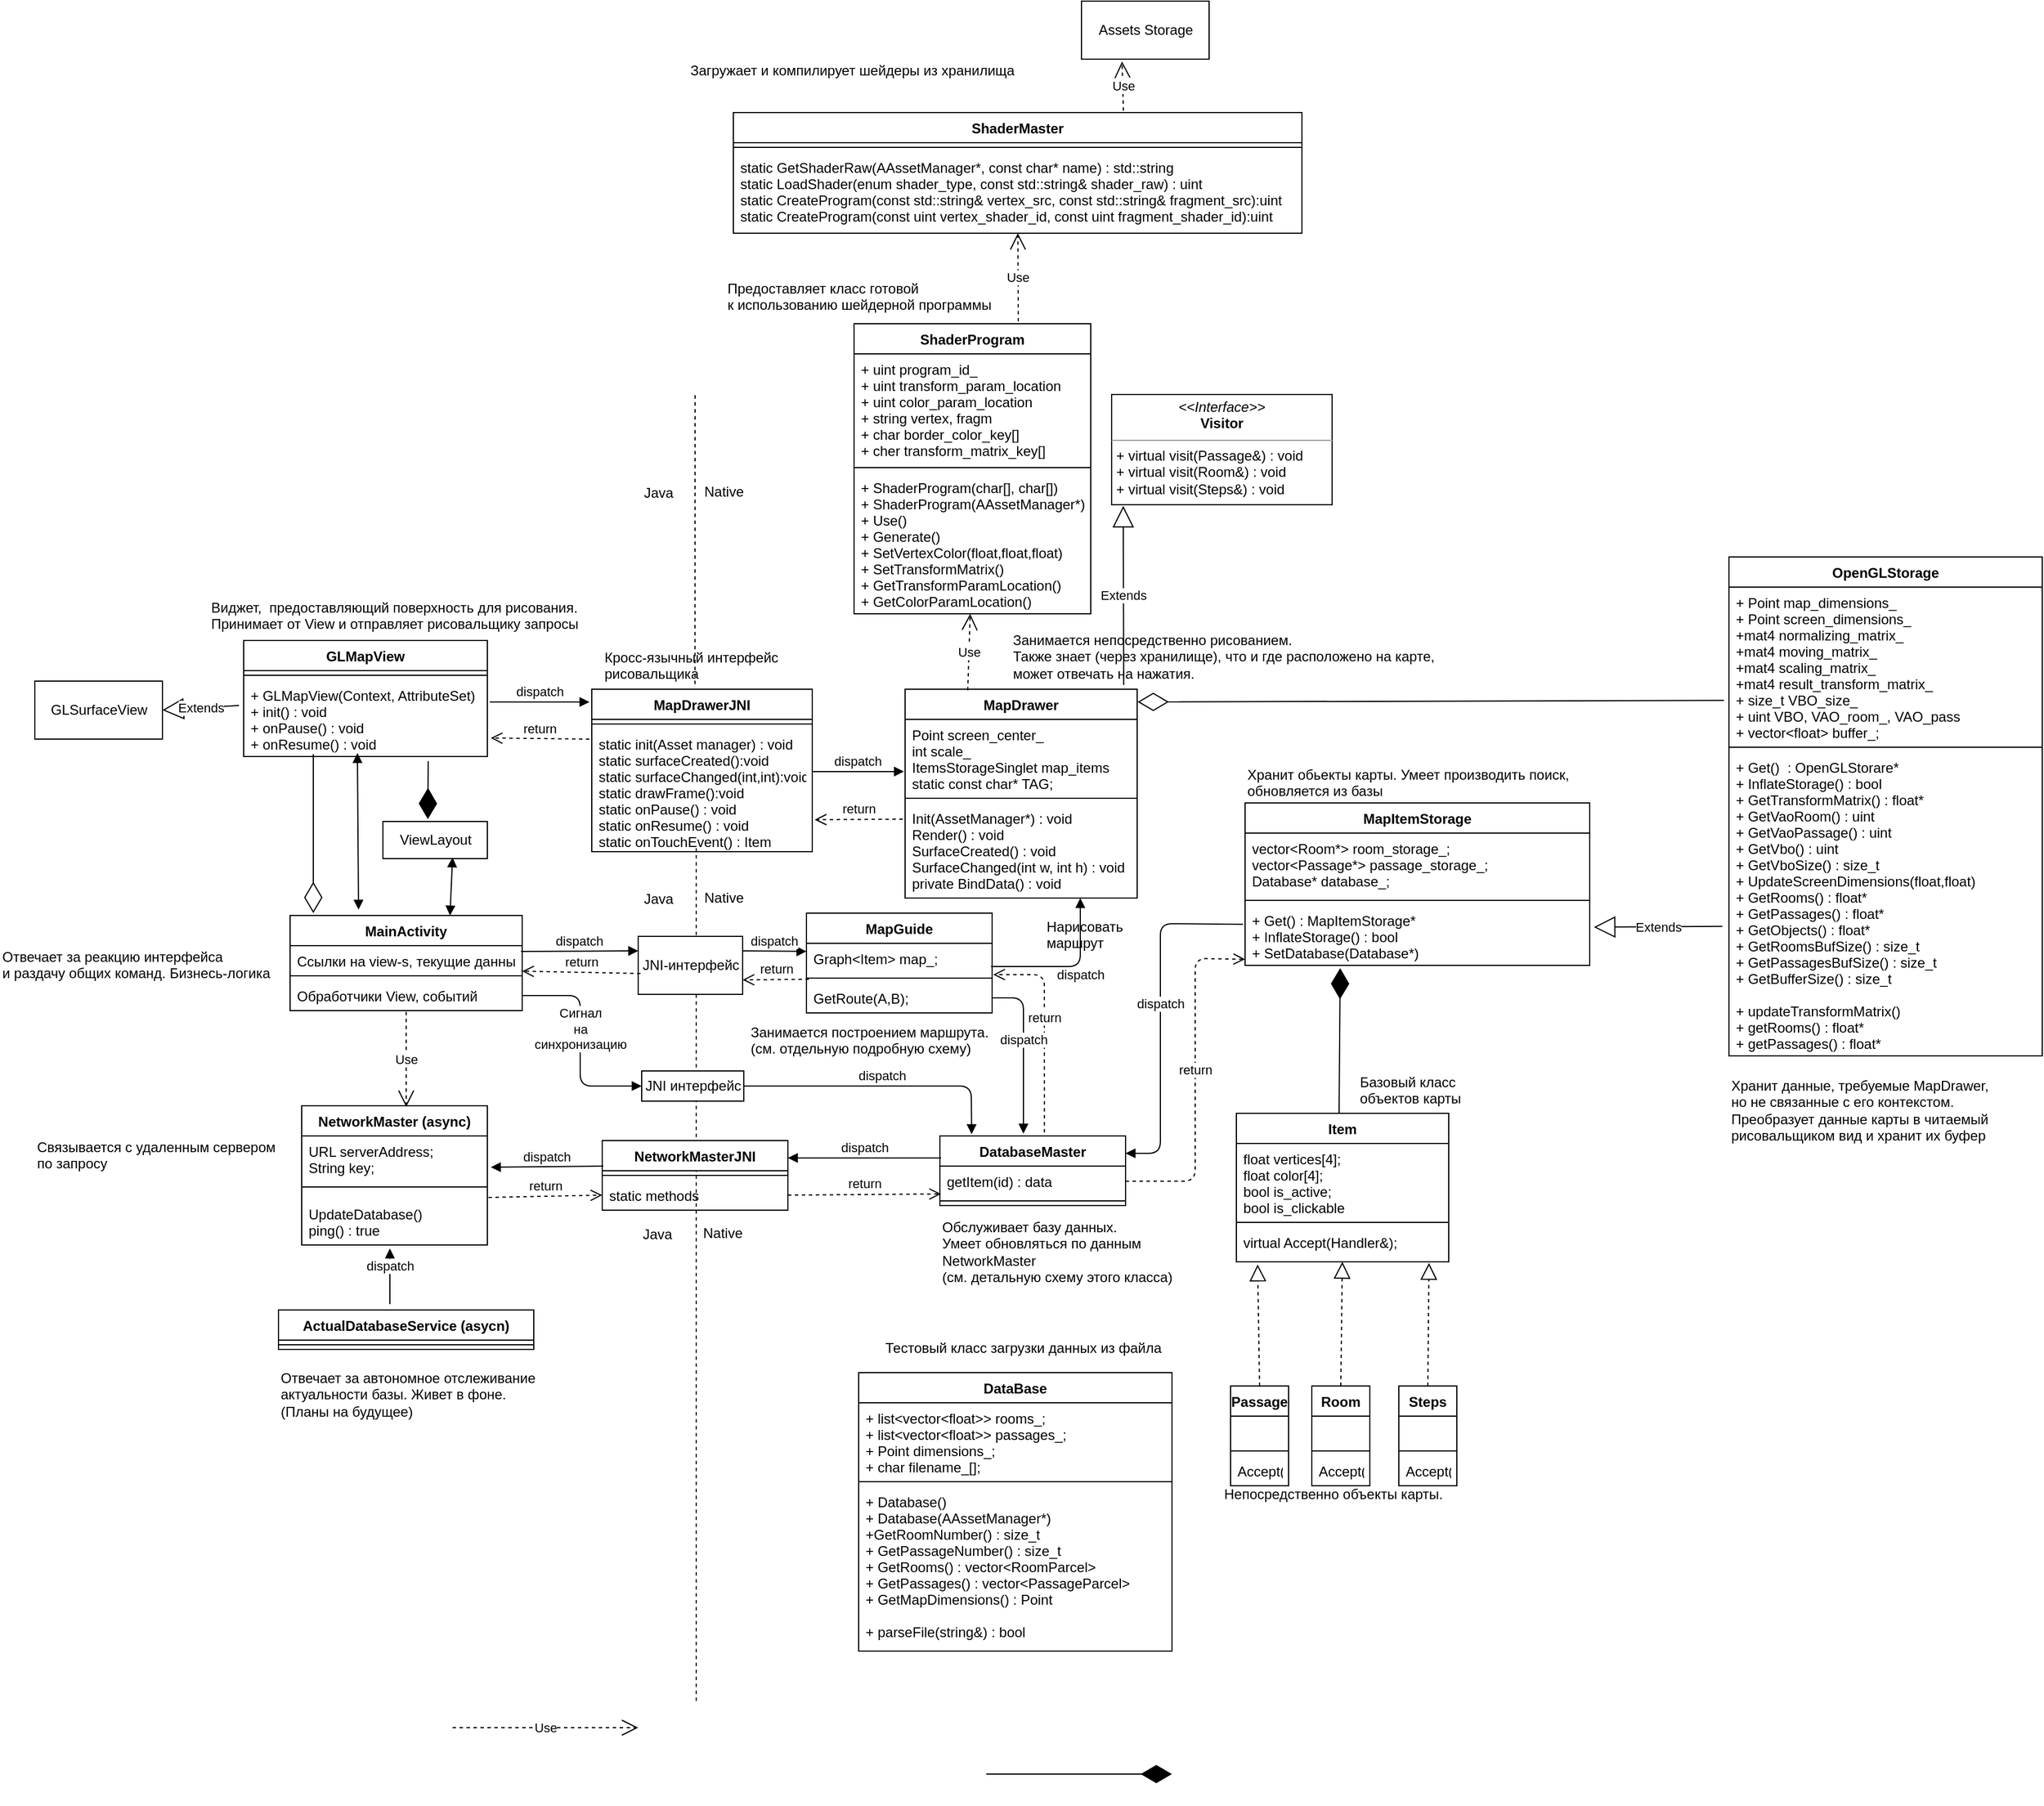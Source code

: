 <mxfile version="10.6.6" type="github"><diagram id="JObJFHsDsAyNmRAxUqJW" name="Page-1"><mxGraphModel dx="1737" dy="1693" grid="1" gridSize="10" guides="1" tooltips="1" connect="1" arrows="1" fold="1" page="1" pageScale="1" pageWidth="827" pageHeight="1169" math="0" shadow="0"><root><mxCell id="0"/><mxCell id="1" parent="0"/><mxCell id="-09ubPwVREnSHtqxiurW-2" value="MainActivity" style="swimlane;fontStyle=1;align=center;verticalAlign=top;childLayout=stackLayout;horizontal=1;startSize=26;horizontalStack=0;resizeParent=1;resizeParentMax=0;resizeLast=0;collapsible=1;marginBottom=0;" parent="1" vertex="1"><mxGeometry x="110" y="100" width="200" height="82" as="geometry"/></mxCell><mxCell id="-09ubPwVREnSHtqxiurW-3" value="Ссылки на view-s, текущие данные" style="text;strokeColor=none;fillColor=none;align=left;verticalAlign=top;spacingLeft=4;spacingRight=4;overflow=hidden;rotatable=0;points=[[0,0.5],[1,0.5]];portConstraint=eastwest;" parent="-09ubPwVREnSHtqxiurW-2" vertex="1"><mxGeometry y="26" width="200" height="22" as="geometry"/></mxCell><mxCell id="-09ubPwVREnSHtqxiurW-4" value="" style="line;strokeWidth=1;fillColor=none;align=left;verticalAlign=middle;spacingTop=-1;spacingLeft=3;spacingRight=3;rotatable=0;labelPosition=right;points=[];portConstraint=eastwest;" parent="-09ubPwVREnSHtqxiurW-2" vertex="1"><mxGeometry y="48" width="200" height="8" as="geometry"/></mxCell><mxCell id="-09ubPwVREnSHtqxiurW-5" value="Обработчики View, событий" style="text;strokeColor=none;fillColor=none;align=left;verticalAlign=top;spacingLeft=4;spacingRight=4;overflow=hidden;rotatable=0;points=[[0,0.5],[1,0.5]];portConstraint=eastwest;" parent="-09ubPwVREnSHtqxiurW-2" vertex="1"><mxGeometry y="56" width="200" height="26" as="geometry"/></mxCell><mxCell id="D-iuBu81aCTmKDNgx_cH-1" value="MapDrawer" style="swimlane;fontStyle=1;align=center;verticalAlign=top;childLayout=stackLayout;horizontal=1;startSize=26;horizontalStack=0;resizeParent=1;resizeParentMax=0;resizeLast=0;collapsible=1;marginBottom=0;" parent="1" vertex="1"><mxGeometry x="640" y="-95" width="200" height="180" as="geometry"/></mxCell><mxCell id="D-iuBu81aCTmKDNgx_cH-2" value="Point screen_center_&#10;int scale_&#10;ItemsStorageSinglet map_items&#10;static const char* TAG;" style="text;strokeColor=none;fillColor=none;align=left;verticalAlign=top;spacingLeft=4;spacingRight=4;overflow=hidden;rotatable=0;points=[[0,0.5],[1,0.5]];portConstraint=eastwest;" parent="D-iuBu81aCTmKDNgx_cH-1" vertex="1"><mxGeometry y="26" width="200" height="64" as="geometry"/></mxCell><mxCell id="D-iuBu81aCTmKDNgx_cH-3" value="" style="line;strokeWidth=1;fillColor=none;align=left;verticalAlign=middle;spacingTop=-1;spacingLeft=3;spacingRight=3;rotatable=0;labelPosition=right;points=[];portConstraint=eastwest;" parent="D-iuBu81aCTmKDNgx_cH-1" vertex="1"><mxGeometry y="90" width="200" height="8" as="geometry"/></mxCell><mxCell id="D-iuBu81aCTmKDNgx_cH-4" value="Init(AssetManager*) : void&#10;Render() : void&#10;SurfaceCreated() : void&#10;SurfaceChanged(int w, int h) : void&#10;private BindData() : void&#10;&#10;" style="text;strokeColor=none;fillColor=none;align=left;verticalAlign=top;spacingLeft=4;spacingRight=4;overflow=hidden;rotatable=0;points=[[0,0.5],[1,0.5]];portConstraint=eastwest;" parent="D-iuBu81aCTmKDNgx_cH-1" vertex="1"><mxGeometry y="98" width="200" height="82" as="geometry"/></mxCell><mxCell id="D-iuBu81aCTmKDNgx_cH-6" value="MapItemStorage&#10;&#10;" style="swimlane;fontStyle=1;align=center;verticalAlign=top;childLayout=stackLayout;horizontal=1;startSize=26;horizontalStack=0;resizeParent=1;resizeParentMax=0;resizeLast=0;collapsible=1;marginBottom=0;" parent="1" vertex="1"><mxGeometry x="933" y="3" width="297" height="140" as="geometry"/></mxCell><mxCell id="D-iuBu81aCTmKDNgx_cH-7" value="vector&lt;Room*&gt; room_storage_;&#10;vector&lt;Passage*&gt; passage_storage_; &#10;Database* database_;&#10;&#10;" style="text;strokeColor=none;fillColor=none;align=left;verticalAlign=top;spacingLeft=4;spacingRight=4;overflow=hidden;rotatable=0;points=[[0,0.5],[1,0.5]];portConstraint=eastwest;" parent="D-iuBu81aCTmKDNgx_cH-6" vertex="1"><mxGeometry y="26" width="297" height="54" as="geometry"/></mxCell><mxCell id="D-iuBu81aCTmKDNgx_cH-8" value="" style="line;strokeWidth=1;fillColor=none;align=left;verticalAlign=middle;spacingTop=-1;spacingLeft=3;spacingRight=3;rotatable=0;labelPosition=right;points=[];portConstraint=eastwest;" parent="D-iuBu81aCTmKDNgx_cH-6" vertex="1"><mxGeometry y="80" width="297" height="8" as="geometry"/></mxCell><mxCell id="D-iuBu81aCTmKDNgx_cH-9" value="+ Get() : MapItemStorage*&#10;+ InflateStorage() : bool&#10;+ SetDatabase(Database*)&#10;" style="text;strokeColor=none;fillColor=none;align=left;verticalAlign=top;spacingLeft=4;spacingRight=4;overflow=hidden;rotatable=0;points=[[0,0.5],[1,0.5]];portConstraint=eastwest;" parent="D-iuBu81aCTmKDNgx_cH-6" vertex="1"><mxGeometry y="88" width="297" height="52" as="geometry"/></mxCell><mxCell id="D-iuBu81aCTmKDNgx_cH-11" value="Item&#10;&#10;" style="swimlane;fontStyle=1;align=center;verticalAlign=top;childLayout=stackLayout;horizontal=1;startSize=26;horizontalStack=0;resizeParent=1;resizeParentMax=0;resizeLast=0;collapsible=1;marginBottom=0;" parent="1" vertex="1"><mxGeometry x="925.5" y="270.5" width="183" height="128" as="geometry"/></mxCell><mxCell id="D-iuBu81aCTmKDNgx_cH-12" value="float vertices[4];&#10;float color[4];&#10;bool is_active;&#10;bool is_clickable" style="text;strokeColor=none;fillColor=none;align=left;verticalAlign=top;spacingLeft=4;spacingRight=4;overflow=hidden;rotatable=0;points=[[0,0.5],[1,0.5]];portConstraint=eastwest;" parent="D-iuBu81aCTmKDNgx_cH-11" vertex="1"><mxGeometry y="26" width="183" height="64" as="geometry"/></mxCell><mxCell id="D-iuBu81aCTmKDNgx_cH-13" value="" style="line;strokeWidth=1;fillColor=none;align=left;verticalAlign=middle;spacingTop=-1;spacingLeft=3;spacingRight=3;rotatable=0;labelPosition=right;points=[];portConstraint=eastwest;" parent="D-iuBu81aCTmKDNgx_cH-11" vertex="1"><mxGeometry y="90" width="183" height="8" as="geometry"/></mxCell><mxCell id="D-iuBu81aCTmKDNgx_cH-14" value="virtual Accept(Handler&amp;);" style="text;strokeColor=none;fillColor=none;align=left;verticalAlign=top;spacingLeft=4;spacingRight=4;overflow=hidden;rotatable=0;points=[[0,0.5],[1,0.5]];portConstraint=eastwest;" parent="D-iuBu81aCTmKDNgx_cH-11" vertex="1"><mxGeometry y="98" width="183" height="30" as="geometry"/></mxCell><mxCell id="D-iuBu81aCTmKDNgx_cH-15" value="" style="endArrow=diamondThin;endFill=1;endSize=24;html=1;entryX=0.276;entryY=1.045;entryDx=0;entryDy=0;entryPerimeter=0;" parent="1" edge="1" target="D-iuBu81aCTmKDNgx_cH-9"><mxGeometry width="160" relative="1" as="geometry"><mxPoint x="1014" y="271" as="sourcePoint"/><mxPoint x="1010" y="216" as="targetPoint"/></mxGeometry></mxCell><mxCell id="D-iuBu81aCTmKDNgx_cH-16" value="Passage" style="swimlane;fontStyle=1;align=center;verticalAlign=top;childLayout=stackLayout;horizontal=1;startSize=26;horizontalStack=0;resizeParent=1;resizeParentMax=0;resizeLast=0;collapsible=1;marginBottom=0;" parent="1" vertex="1"><mxGeometry x="920.5" y="505.5" width="50" height="86" as="geometry"/></mxCell><mxCell id="D-iuBu81aCTmKDNgx_cH-17" value=" " style="text;strokeColor=none;fillColor=none;align=left;verticalAlign=top;spacingLeft=4;spacingRight=4;overflow=hidden;rotatable=0;points=[[0,0.5],[1,0.5]];portConstraint=eastwest;" parent="D-iuBu81aCTmKDNgx_cH-16" vertex="1"><mxGeometry y="26" width="50" height="26" as="geometry"/></mxCell><mxCell id="D-iuBu81aCTmKDNgx_cH-18" value="" style="line;strokeWidth=1;fillColor=none;align=left;verticalAlign=middle;spacingTop=-1;spacingLeft=3;spacingRight=3;rotatable=0;labelPosition=right;points=[];portConstraint=eastwest;" parent="D-iuBu81aCTmKDNgx_cH-16" vertex="1"><mxGeometry y="52" width="50" height="8" as="geometry"/></mxCell><mxCell id="D-iuBu81aCTmKDNgx_cH-19" value="Accept()" style="text;strokeColor=none;fillColor=none;align=left;verticalAlign=top;spacingLeft=4;spacingRight=4;overflow=hidden;rotatable=0;points=[[0,0.5],[1,0.5]];portConstraint=eastwest;" parent="D-iuBu81aCTmKDNgx_cH-16" vertex="1"><mxGeometry y="60" width="50" height="26" as="geometry"/></mxCell><mxCell id="D-iuBu81aCTmKDNgx_cH-20" value="Room" style="swimlane;fontStyle=1;align=center;verticalAlign=top;childLayout=stackLayout;horizontal=1;startSize=26;horizontalStack=0;resizeParent=1;resizeParentMax=0;resizeLast=0;collapsible=1;marginBottom=0;" parent="1" vertex="1"><mxGeometry x="990.5" y="505.5" width="50" height="86" as="geometry"/></mxCell><mxCell id="D-iuBu81aCTmKDNgx_cH-21" value=" " style="text;strokeColor=none;fillColor=none;align=left;verticalAlign=top;spacingLeft=4;spacingRight=4;overflow=hidden;rotatable=0;points=[[0,0.5],[1,0.5]];portConstraint=eastwest;" parent="D-iuBu81aCTmKDNgx_cH-20" vertex="1"><mxGeometry y="26" width="50" height="26" as="geometry"/></mxCell><mxCell id="D-iuBu81aCTmKDNgx_cH-22" value="" style="line;strokeWidth=1;fillColor=none;align=left;verticalAlign=middle;spacingTop=-1;spacingLeft=3;spacingRight=3;rotatable=0;labelPosition=right;points=[];portConstraint=eastwest;" parent="D-iuBu81aCTmKDNgx_cH-20" vertex="1"><mxGeometry y="52" width="50" height="8" as="geometry"/></mxCell><mxCell id="D-iuBu81aCTmKDNgx_cH-23" value="Accept()" style="text;strokeColor=none;fillColor=none;align=left;verticalAlign=top;spacingLeft=4;spacingRight=4;overflow=hidden;rotatable=0;points=[[0,0.5],[1,0.5]];portConstraint=eastwest;" parent="D-iuBu81aCTmKDNgx_cH-20" vertex="1"><mxGeometry y="60" width="50" height="26" as="geometry"/></mxCell><mxCell id="D-iuBu81aCTmKDNgx_cH-24" value="Steps&#10;&#10;" style="swimlane;fontStyle=1;align=center;verticalAlign=top;childLayout=stackLayout;horizontal=1;startSize=26;horizontalStack=0;resizeParent=1;resizeParentMax=0;resizeLast=0;collapsible=1;marginBottom=0;" parent="1" vertex="1"><mxGeometry x="1065.5" y="505.5" width="50" height="86" as="geometry"/></mxCell><mxCell id="D-iuBu81aCTmKDNgx_cH-25" value=" " style="text;strokeColor=none;fillColor=none;align=left;verticalAlign=top;spacingLeft=4;spacingRight=4;overflow=hidden;rotatable=0;points=[[0,0.5],[1,0.5]];portConstraint=eastwest;" parent="D-iuBu81aCTmKDNgx_cH-24" vertex="1"><mxGeometry y="26" width="50" height="26" as="geometry"/></mxCell><mxCell id="D-iuBu81aCTmKDNgx_cH-26" value="" style="line;strokeWidth=1;fillColor=none;align=left;verticalAlign=middle;spacingTop=-1;spacingLeft=3;spacingRight=3;rotatable=0;labelPosition=right;points=[];portConstraint=eastwest;" parent="D-iuBu81aCTmKDNgx_cH-24" vertex="1"><mxGeometry y="52" width="50" height="8" as="geometry"/></mxCell><mxCell id="D-iuBu81aCTmKDNgx_cH-27" value="Accept()" style="text;strokeColor=none;fillColor=none;align=left;verticalAlign=top;spacingLeft=4;spacingRight=4;overflow=hidden;rotatable=0;points=[[0,0.5],[1,0.5]];portConstraint=eastwest;" parent="D-iuBu81aCTmKDNgx_cH-24" vertex="1"><mxGeometry y="60" width="50" height="26" as="geometry"/></mxCell><mxCell id="D-iuBu81aCTmKDNgx_cH-30" value="" style="endArrow=block;dashed=1;endFill=0;endSize=12;html=1;exitX=0.5;exitY=0;exitDx=0;exitDy=0;entryX=0.907;entryY=1.033;entryDx=0;entryDy=0;entryPerimeter=0;" parent="1" source="D-iuBu81aCTmKDNgx_cH-24" target="D-iuBu81aCTmKDNgx_cH-14" edge="1"><mxGeometry width="160" relative="1" as="geometry"><mxPoint x="820" y="615" as="sourcePoint"/><mxPoint x="800" y="546" as="targetPoint"/><Array as="points"/></mxGeometry></mxCell><mxCell id="D-iuBu81aCTmKDNgx_cH-33" value="" style="endArrow=block;dashed=1;endFill=0;endSize=12;html=1;exitX=0.5;exitY=0;exitDx=0;exitDy=0;entryX=0.1;entryY=1.077;entryDx=0;entryDy=0;entryPerimeter=0;" parent="1" source="D-iuBu81aCTmKDNgx_cH-16" target="D-iuBu81aCTmKDNgx_cH-14" edge="1"><mxGeometry width="160" relative="1" as="geometry"><mxPoint x="470" y="595" as="sourcePoint"/><mxPoint x="659" y="614" as="targetPoint"/><Array as="points"/></mxGeometry></mxCell><mxCell id="D-iuBu81aCTmKDNgx_cH-34" value="" style="endArrow=block;dashed=1;endFill=0;endSize=12;html=1;exitX=0.5;exitY=0;exitDx=0;exitDy=0;" parent="1" source="D-iuBu81aCTmKDNgx_cH-20" target="D-iuBu81aCTmKDNgx_cH-14" edge="1"><mxGeometry width="160" relative="1" as="geometry"><mxPoint x="650" y="635" as="sourcePoint"/><mxPoint x="707" y="546" as="targetPoint"/></mxGeometry></mxCell><mxCell id="D-iuBu81aCTmKDNgx_cH-39" value="ActualDatabaseService (asycn)" style="swimlane;fontStyle=1;align=center;verticalAlign=top;childLayout=stackLayout;horizontal=1;startSize=26;horizontalStack=0;resizeParent=1;resizeParentMax=0;resizeLast=0;collapsible=1;marginBottom=0;" parent="1" vertex="1"><mxGeometry x="100" y="440" width="220" height="34" as="geometry"/></mxCell><mxCell id="D-iuBu81aCTmKDNgx_cH-41" value="" style="line;strokeWidth=1;fillColor=none;align=left;verticalAlign=middle;spacingTop=-1;spacingLeft=3;spacingRight=3;rotatable=0;labelPosition=right;points=[];portConstraint=eastwest;" parent="D-iuBu81aCTmKDNgx_cH-39" vertex="1"><mxGeometry y="26" width="220" height="8" as="geometry"/></mxCell><mxCell id="D-iuBu81aCTmKDNgx_cH-43" value="ViewLayout&lt;br&gt;" style="html=1;" parent="1" vertex="1"><mxGeometry x="190" y="19" width="90" height="32" as="geometry"/></mxCell><mxCell id="D-iuBu81aCTmKDNgx_cH-44" value="" style="endArrow=block;startArrow=block;endFill=1;startFill=1;html=1;entryX=0.689;entryY=0;entryDx=0;entryDy=0;entryPerimeter=0;" parent="1" target="-09ubPwVREnSHtqxiurW-2" edge="1"><mxGeometry width="160" relative="1" as="geometry"><mxPoint x="250" y="50" as="sourcePoint"/><mxPoint x="193" y="100" as="targetPoint"/></mxGeometry></mxCell><mxCell id="D-iuBu81aCTmKDNgx_cH-53" value="NetworkMaster (async)&#10;" style="swimlane;fontStyle=1;align=center;verticalAlign=top;childLayout=stackLayout;horizontal=1;startSize=26;horizontalStack=0;resizeParent=1;resizeParentMax=0;resizeLast=0;collapsible=1;marginBottom=0;" parent="1" vertex="1"><mxGeometry x="120" y="264" width="160" height="120" as="geometry"/></mxCell><mxCell id="D-iuBu81aCTmKDNgx_cH-54" value="URL serverAddress;&#10;String key;&#10;" style="text;strokeColor=none;fillColor=none;align=left;verticalAlign=top;spacingLeft=4;spacingRight=4;overflow=hidden;rotatable=0;points=[[0,0.5],[1,0.5]];portConstraint=eastwest;" parent="D-iuBu81aCTmKDNgx_cH-53" vertex="1"><mxGeometry y="26" width="160" height="34" as="geometry"/></mxCell><mxCell id="D-iuBu81aCTmKDNgx_cH-55" value="" style="line;strokeWidth=1;fillColor=none;align=left;verticalAlign=middle;spacingTop=-1;spacingLeft=3;spacingRight=3;rotatable=0;labelPosition=right;points=[];portConstraint=eastwest;" parent="D-iuBu81aCTmKDNgx_cH-53" vertex="1"><mxGeometry y="60" width="160" height="20" as="geometry"/></mxCell><mxCell id="D-iuBu81aCTmKDNgx_cH-56" value="UpdateDatabase()&#10;ping() : true&#10;" style="text;strokeColor=none;fillColor=none;align=left;verticalAlign=top;spacingLeft=4;spacingRight=4;overflow=hidden;rotatable=0;points=[[0,0.5],[1,0.5]];portConstraint=eastwest;" parent="D-iuBu81aCTmKDNgx_cH-53" vertex="1"><mxGeometry y="80" width="160" height="40" as="geometry"/></mxCell><mxCell id="D-iuBu81aCTmKDNgx_cH-45" value="DatabaseMaster" style="swimlane;fontStyle=1;align=center;verticalAlign=top;childLayout=stackLayout;horizontal=1;startSize=26;horizontalStack=0;resizeParent=1;resizeParentMax=0;resizeLast=0;collapsible=1;marginBottom=0;" parent="1" vertex="1"><mxGeometry x="670" y="290" width="160" height="60" as="geometry"/></mxCell><mxCell id="D-iuBu81aCTmKDNgx_cH-46" value="getItem(id) : data" style="text;strokeColor=none;fillColor=none;align=left;verticalAlign=top;spacingLeft=4;spacingRight=4;overflow=hidden;rotatable=0;points=[[0,0.5],[1,0.5]];portConstraint=eastwest;" parent="D-iuBu81aCTmKDNgx_cH-45" vertex="1"><mxGeometry y="26" width="160" height="26" as="geometry"/></mxCell><mxCell id="D-iuBu81aCTmKDNgx_cH-47" value="" style="line;strokeWidth=1;fillColor=none;align=left;verticalAlign=middle;spacingTop=-1;spacingLeft=3;spacingRight=3;rotatable=0;labelPosition=right;points=[];portConstraint=eastwest;" parent="D-iuBu81aCTmKDNgx_cH-45" vertex="1"><mxGeometry y="52" width="160" height="8" as="geometry"/></mxCell><mxCell id="D-iuBu81aCTmKDNgx_cH-66" value="" style="endArrow=diamondThin;endFill=1;endSize=24;html=1;entryX=0.43;entryY=-0.062;entryDx=0;entryDy=0;entryPerimeter=0;" parent="1" target="D-iuBu81aCTmKDNgx_cH-43" edge="1"><mxGeometry width="160" relative="1" as="geometry"><mxPoint x="229" y="-33" as="sourcePoint"/><mxPoint x="120" as="targetPoint"/></mxGeometry></mxCell><mxCell id="D-iuBu81aCTmKDNgx_cH-74" value="MapGuide" style="swimlane;fontStyle=1;align=center;verticalAlign=top;childLayout=stackLayout;horizontal=1;startSize=26;horizontalStack=0;resizeParent=1;resizeParentMax=0;resizeLast=0;collapsible=1;marginBottom=0;" parent="1" vertex="1"><mxGeometry x="555" y="98" width="160" height="86" as="geometry"/></mxCell><mxCell id="D-iuBu81aCTmKDNgx_cH-75" value="Graph&lt;Item&gt; map_;" style="text;strokeColor=none;fillColor=none;align=left;verticalAlign=top;spacingLeft=4;spacingRight=4;overflow=hidden;rotatable=0;points=[[0,0.5],[1,0.5]];portConstraint=eastwest;" parent="D-iuBu81aCTmKDNgx_cH-74" vertex="1"><mxGeometry y="26" width="160" height="26" as="geometry"/></mxCell><mxCell id="D-iuBu81aCTmKDNgx_cH-76" value="" style="line;strokeWidth=1;fillColor=none;align=left;verticalAlign=middle;spacingTop=-1;spacingLeft=3;spacingRight=3;rotatable=0;labelPosition=right;points=[];portConstraint=eastwest;" parent="D-iuBu81aCTmKDNgx_cH-74" vertex="1"><mxGeometry y="52" width="160" height="8" as="geometry"/></mxCell><mxCell id="D-iuBu81aCTmKDNgx_cH-77" value="GetRoute(A,B);" style="text;strokeColor=none;fillColor=none;align=left;verticalAlign=top;spacingLeft=4;spacingRight=4;overflow=hidden;rotatable=0;points=[[0,0.5],[1,0.5]];portConstraint=eastwest;" parent="D-iuBu81aCTmKDNgx_cH-74" vertex="1"><mxGeometry y="60" width="160" height="26" as="geometry"/></mxCell><mxCell id="Pc6tidjPxC1GmrW9i4BO-1" value="GLSurfaceView&lt;br&gt;" style="html=1;" parent="1" vertex="1"><mxGeometry x="-110" y="-102" width="110" height="50" as="geometry"/></mxCell><mxCell id="Pc6tidjPxC1GmrW9i4BO-2" value="Extends" style="endArrow=block;endSize=16;endFill=0;html=1;exitX=-0.019;exitY=0.333;exitDx=0;exitDy=0;entryX=1;entryY=0.5;entryDx=0;entryDy=0;exitPerimeter=0;" parent="1" source="Pc6tidjPxC1GmrW9i4BO-46" target="Pc6tidjPxC1GmrW9i4BO-1" edge="1"><mxGeometry width="160" relative="1" as="geometry"><mxPoint x="190" y="-80" as="sourcePoint"/><mxPoint x="400" y="-120" as="targetPoint"/></mxGeometry></mxCell><mxCell id="Pc6tidjPxC1GmrW9i4BO-4" value="MapDrawerJNI" style="swimlane;fontStyle=1;align=center;verticalAlign=top;childLayout=stackLayout;horizontal=1;startSize=26;horizontalStack=0;resizeParent=1;resizeParentMax=0;resizeLast=0;collapsible=1;marginBottom=0;" parent="1" vertex="1"><mxGeometry x="370" y="-95" width="190" height="140" as="geometry"/></mxCell><mxCell id="Pc6tidjPxC1GmrW9i4BO-6" value="" style="line;strokeWidth=1;fillColor=none;align=left;verticalAlign=middle;spacingTop=-1;spacingLeft=3;spacingRight=3;rotatable=0;labelPosition=right;points=[];portConstraint=eastwest;" parent="Pc6tidjPxC1GmrW9i4BO-4" vertex="1"><mxGeometry y="26" width="190" height="8" as="geometry"/></mxCell><mxCell id="Pc6tidjPxC1GmrW9i4BO-7" value="static init(Asset manager) : void&#10;static surfaceCreated():void&#10;static surfaceChanged(int,int):void&#10;static drawFrame():void&#10;static onPause() : void&#10;static onResume() : void&#10;static onTouchEvent() : Item&#10;" style="text;strokeColor=none;fillColor=none;align=left;verticalAlign=top;spacingLeft=4;spacingRight=4;overflow=hidden;rotatable=0;points=[[0,0.5],[1,0.5]];portConstraint=eastwest;" parent="Pc6tidjPxC1GmrW9i4BO-4" vertex="1"><mxGeometry y="34" width="190" height="106" as="geometry"/></mxCell><mxCell id="Pc6tidjPxC1GmrW9i4BO-12" value="ShaderMaster" style="swimlane;fontStyle=1;align=center;verticalAlign=top;childLayout=stackLayout;horizontal=1;startSize=26;horizontalStack=0;resizeParent=1;resizeParentMax=0;resizeLast=0;collapsible=1;marginBottom=0;" parent="1" vertex="1"><mxGeometry x="492" y="-592" width="490" height="104" as="geometry"/></mxCell><mxCell id="Pc6tidjPxC1GmrW9i4BO-14" value="" style="line;strokeWidth=1;fillColor=none;align=left;verticalAlign=middle;spacingTop=-1;spacingLeft=3;spacingRight=3;rotatable=0;labelPosition=right;points=[];portConstraint=eastwest;" parent="Pc6tidjPxC1GmrW9i4BO-12" vertex="1"><mxGeometry y="26" width="490" height="8" as="geometry"/></mxCell><mxCell id="Pc6tidjPxC1GmrW9i4BO-15" value="static GetShaderRaw(AAssetManager*, const char* name) : std::string&#10;static LoadShader(enum shader_type, const std::string&amp; shader_raw) : uint&#10;static CreateProgram(const std::string&amp; vertex_src, const std::string&amp; fragment_src):uint&#10;static CreateProgram(const uint vertex_shader_id, const uint fragment_shader_id):uint&#10;" style="text;strokeColor=none;fillColor=none;align=left;verticalAlign=top;spacingLeft=4;spacingRight=4;overflow=hidden;rotatable=0;points=[[0,0.5],[1,0.5]];portConstraint=eastwest;" parent="Pc6tidjPxC1GmrW9i4BO-12" vertex="1"><mxGeometry y="34" width="490" height="70" as="geometry"/></mxCell><mxCell id="Pc6tidjPxC1GmrW9i4BO-18" value="dispatch" style="html=1;verticalAlign=bottom;endArrow=block;exitX=1.01;exitY=0.288;exitDx=0;exitDy=0;exitPerimeter=0;" parent="1" source="Pc6tidjPxC1GmrW9i4BO-46" edge="1"><mxGeometry width="80" relative="1" as="geometry"><mxPoint x="245" y="-55" as="sourcePoint"/><mxPoint x="368" y="-84" as="targetPoint"/></mxGeometry></mxCell><mxCell id="Pc6tidjPxC1GmrW9i4BO-19" value="dispatch" style="html=1;verticalAlign=bottom;endArrow=block;entryX=-0.005;entryY=0.703;entryDx=0;entryDy=0;entryPerimeter=0;" parent="1" target="D-iuBu81aCTmKDNgx_cH-2" edge="1"><mxGeometry width="80" relative="1" as="geometry"><mxPoint x="560" y="-24" as="sourcePoint"/><mxPoint x="640" y="-30" as="targetPoint"/></mxGeometry></mxCell><mxCell id="Pc6tidjPxC1GmrW9i4BO-22" value="" style="endArrow=none;dashed=1;html=1;" parent="1" edge="1"><mxGeometry width="50" height="50" relative="1" as="geometry"><mxPoint x="460" y="777" as="sourcePoint"/><mxPoint x="460" y="40" as="targetPoint"/></mxGeometry></mxCell><mxCell id="Pc6tidjPxC1GmrW9i4BO-25" value="Java" style="text;html=1;resizable=0;points=[];autosize=1;align=left;verticalAlign=top;spacingTop=-4;" parent="1" vertex="1"><mxGeometry x="413" y="-274" width="40" height="20" as="geometry"/></mxCell><mxCell id="Pc6tidjPxC1GmrW9i4BO-26" value="Native&lt;br&gt;" style="text;html=1;resizable=0;points=[];autosize=1;align=left;verticalAlign=top;spacingTop=-4;" parent="1" vertex="1"><mxGeometry x="465" y="-275" width="50" height="20" as="geometry"/></mxCell><mxCell id="Pc6tidjPxC1GmrW9i4BO-28" value="Java" style="text;html=1;resizable=0;points=[];autosize=1;align=left;verticalAlign=top;spacingTop=-4;" parent="1" vertex="1"><mxGeometry x="413" y="75.5" width="40" height="20" as="geometry"/></mxCell><mxCell id="Pc6tidjPxC1GmrW9i4BO-29" value="Native&lt;br&gt;" style="text;html=1;resizable=0;points=[];autosize=1;align=left;verticalAlign=top;spacingTop=-4;" parent="1" vertex="1"><mxGeometry x="465" y="74.5" width="50" height="20" as="geometry"/></mxCell><mxCell id="Pc6tidjPxC1GmrW9i4BO-31" value="Java" style="text;html=1;resizable=0;points=[];autosize=1;align=left;verticalAlign=top;spacingTop=-4;" parent="1" vertex="1"><mxGeometry x="412" y="365" width="40" height="20" as="geometry"/></mxCell><mxCell id="Pc6tidjPxC1GmrW9i4BO-32" value="Native&lt;br&gt;" style="text;html=1;resizable=0;points=[];autosize=1;align=left;verticalAlign=top;spacingTop=-4;" parent="1" vertex="1"><mxGeometry x="464" y="364" width="50" height="20" as="geometry"/></mxCell><mxCell id="Pc6tidjPxC1GmrW9i4BO-33" value="" style="endArrow=none;dashed=1;html=1;exitX=0.468;exitY=-0.031;exitDx=0;exitDy=0;exitPerimeter=0;" parent="1" source="Pc6tidjPxC1GmrW9i4BO-4" edge="1"><mxGeometry width="50" height="50" relative="1" as="geometry"><mxPoint x="440" y="-300" as="sourcePoint"/><mxPoint x="459" y="-350" as="targetPoint"/></mxGeometry></mxCell><mxCell id="Pc6tidjPxC1GmrW9i4BO-35" value="Assets Storage" style="html=1;" parent="1" vertex="1"><mxGeometry x="792" y="-688" width="110" height="50" as="geometry"/></mxCell><mxCell id="Pc6tidjPxC1GmrW9i4BO-36" value="Use" style="endArrow=open;endSize=12;dashed=1;html=1;exitX=0.686;exitY=-0.015;exitDx=0;exitDy=0;exitPerimeter=0;entryX=0.318;entryY=1.04;entryDx=0;entryDy=0;entryPerimeter=0;" parent="1" source="Pc6tidjPxC1GmrW9i4BO-12" target="Pc6tidjPxC1GmrW9i4BO-35" edge="1"><mxGeometry width="160" relative="1" as="geometry"><mxPoint x="772" y="-428" as="sourcePoint"/><mxPoint x="932" y="-428" as="targetPoint"/></mxGeometry></mxCell><mxCell id="Pc6tidjPxC1GmrW9i4BO-43" value="GLMapView" style="swimlane;fontStyle=1;align=center;verticalAlign=top;childLayout=stackLayout;horizontal=1;startSize=26;horizontalStack=0;resizeParent=1;resizeParentMax=0;resizeLast=0;collapsible=1;marginBottom=0;" parent="1" vertex="1"><mxGeometry x="70" y="-137" width="210" height="100" as="geometry"/></mxCell><mxCell id="Pc6tidjPxC1GmrW9i4BO-45" value="" style="line;strokeWidth=1;fillColor=none;align=left;verticalAlign=middle;spacingTop=-1;spacingLeft=3;spacingRight=3;rotatable=0;labelPosition=right;points=[];portConstraint=eastwest;" parent="Pc6tidjPxC1GmrW9i4BO-43" vertex="1"><mxGeometry y="26" width="210" height="8" as="geometry"/></mxCell><mxCell id="Pc6tidjPxC1GmrW9i4BO-46" value="+ GLMapView(Context, AttributeSet)&#10;+ init() : void&#10;+ onPause() : void&#10;+ onResume() : void&#10;" style="text;strokeColor=none;fillColor=none;align=left;verticalAlign=top;spacingLeft=4;spacingRight=4;overflow=hidden;rotatable=0;points=[[0,0.5],[1,0.5]];portConstraint=eastwest;" parent="Pc6tidjPxC1GmrW9i4BO-43" vertex="1"><mxGeometry y="34" width="210" height="66" as="geometry"/></mxCell><mxCell id="JPQQ3kPfXirKGYswanKx-2" value="Виджет,&amp;nbsp; предоставляющий поверхность для рисования.&lt;br&gt;Принимает от View и отправляет рисовальщику запросы&lt;br&gt;" style="text;html=1;resizable=0;points=[];autosize=1;align=left;verticalAlign=top;spacingTop=-4;" parent="1" vertex="1"><mxGeometry x="40" y="-175" width="330" height="30" as="geometry"/></mxCell><mxCell id="JPQQ3kPfXirKGYswanKx-5" value="Отвечает за реакцию интерфейса&lt;br&gt;и раздачу общих команд. Бизнесь-логика&lt;br&gt;" style="text;html=1;resizable=0;points=[];autosize=1;align=left;verticalAlign=top;spacingTop=-4;" parent="1" vertex="1"><mxGeometry x="-140" y="126" width="250" height="30" as="geometry"/></mxCell><mxCell id="JPQQ3kPfXirKGYswanKx-7" value="Кросс-язычный интерфейс&lt;br&gt;рисовальщика&lt;br&gt;" style="text;html=1;resizable=0;points=[];autosize=1;align=left;verticalAlign=top;spacingTop=-4;" parent="1" vertex="1"><mxGeometry x="379" y="-132" width="170" height="30" as="geometry"/></mxCell><mxCell id="JPQQ3kPfXirKGYswanKx-8" value="Занимается непосредственно рисованием.&lt;br&gt;Также знает (через хранилище), что и где расположено на карте,&lt;br&gt;может отвечать на нажатия.&lt;br&gt;" style="text;html=1;resizable=0;points=[];autosize=1;align=left;verticalAlign=top;spacingTop=-4;" parent="1" vertex="1"><mxGeometry x="730.5" y="-147.5" width="380" height="40" as="geometry"/></mxCell><mxCell id="JPQQ3kPfXirKGYswanKx-9" value="Загружает и компилирует шейдеры из хранилища" style="text;html=1;resizable=0;points=[];autosize=1;align=left;verticalAlign=top;spacingTop=-4;" parent="1" vertex="1"><mxGeometry x="453" y="-638" width="290" height="20" as="geometry"/></mxCell><mxCell id="JPQQ3kPfXirKGYswanKx-12" value="Хранит обьекты карты. Умеет производить поиск,&lt;br&gt;обновляется из базы&lt;br&gt;" style="text;html=1;resizable=0;points=[];autosize=1;align=left;verticalAlign=top;spacingTop=-4;" parent="1" vertex="1"><mxGeometry x="933" y="-31" width="290" height="30" as="geometry"/></mxCell><mxCell id="JPQQ3kPfXirKGYswanKx-14" value="Связывается с удаленным сервером&lt;br&gt;по запросу&lt;br&gt;" style="text;html=1;resizable=0;points=[];autosize=1;align=left;verticalAlign=top;spacingTop=-4;" parent="1" vertex="1"><mxGeometry x="-110" y="290" width="220" height="30" as="geometry"/></mxCell><mxCell id="JPQQ3kPfXirKGYswanKx-15" value="Отвечает за автономное отслеживание&lt;br&gt;актуальности базы. Живет в фоне.&lt;br&gt;(Планы на будущее)&lt;br&gt;" style="text;html=1;resizable=0;points=[];autosize=1;align=left;verticalAlign=top;spacingTop=-4;" parent="1" vertex="1"><mxGeometry x="100" y="489" width="240" height="40" as="geometry"/></mxCell><mxCell id="JPQQ3kPfXirKGYswanKx-16" value="Обслуживает базу данных.&amp;nbsp;&lt;br&gt;Умеет обновляться по данным&lt;br&gt;NetworkMaster&lt;br&gt;(см. детальную схему этого класса)&lt;br&gt;" style="text;html=1;resizable=0;points=[];autosize=1;align=left;verticalAlign=top;spacingTop=-4;" parent="1" vertex="1"><mxGeometry x="670" y="358.5" width="210" height="60" as="geometry"/></mxCell><mxCell id="JPQQ3kPfXirKGYswanKx-17" value="Базовый класс&lt;br&gt;объектов карты&lt;br&gt;" style="text;html=1;resizable=0;points=[];autosize=1;align=left;verticalAlign=top;spacingTop=-4;" parent="1" vertex="1"><mxGeometry x="1030" y="234" width="100" height="30" as="geometry"/></mxCell><mxCell id="JPQQ3kPfXirKGYswanKx-18" value="Непосредственно объекты карты." style="text;html=1;resizable=0;points=[];autosize=1;align=left;verticalAlign=top;spacingTop=-4;" parent="1" vertex="1"><mxGeometry x="913" y="588.5" width="200" height="20" as="geometry"/></mxCell><mxCell id="JPQQ3kPfXirKGYswanKx-23" value="Занимается построением маршрута.&lt;br&gt;(см. отдельную подробную схему)&lt;br&gt;" style="text;html=1;resizable=0;points=[];autosize=1;align=left;verticalAlign=top;spacingTop=-4;" parent="1" vertex="1"><mxGeometry x="505" y="191" width="220" height="30" as="geometry"/></mxCell><mxCell id="JPQQ3kPfXirKGYswanKx-28" value="" style="endArrow=diamondThin;endFill=0;endSize=24;html=1;" parent="1" edge="1"><mxGeometry width="160" relative="1" as="geometry"><mxPoint x="130" y="-39" as="sourcePoint"/><mxPoint x="130" y="98" as="targetPoint"/></mxGeometry></mxCell><mxCell id="JPQQ3kPfXirKGYswanKx-30" value="return" style="html=1;verticalAlign=bottom;endArrow=open;dashed=1;endSize=8;entryX=1.011;entryY=0.74;entryDx=0;entryDy=0;entryPerimeter=0;" parent="1" target="Pc6tidjPxC1GmrW9i4BO-7" edge="1"><mxGeometry relative="1" as="geometry"><mxPoint x="638" y="17" as="sourcePoint"/><mxPoint x="580" y="10" as="targetPoint"/></mxGeometry></mxCell><mxCell id="JPQQ3kPfXirKGYswanKx-31" value="return" style="html=1;verticalAlign=bottom;endArrow=open;dashed=1;endSize=8;exitX=-0.011;exitY=0.085;exitDx=0;exitDy=0;exitPerimeter=0;entryX=1.014;entryY=0.758;entryDx=0;entryDy=0;entryPerimeter=0;" parent="1" source="Pc6tidjPxC1GmrW9i4BO-7" target="Pc6tidjPxC1GmrW9i4BO-46" edge="1"><mxGeometry relative="1" as="geometry"><mxPoint x="380" y="-10" as="sourcePoint"/><mxPoint x="300" y="-10" as="targetPoint"/></mxGeometry></mxCell><mxCell id="JPQQ3kPfXirKGYswanKx-32" value="" style="endArrow=block;startArrow=block;endFill=1;startFill=1;html=1;" parent="1" edge="1"><mxGeometry width="160" relative="1" as="geometry"><mxPoint x="168" y="-40" as="sourcePoint"/><mxPoint x="169" y="95" as="targetPoint"/></mxGeometry></mxCell><mxCell id="JPQQ3kPfXirKGYswanKx-36" value="JNI-интерфейс" style="html=1;" parent="1" vertex="1"><mxGeometry x="410" y="118" width="90" height="50" as="geometry"/></mxCell><mxCell id="JPQQ3kPfXirKGYswanKx-37" value="return" style="html=1;verticalAlign=bottom;endArrow=open;dashed=1;endSize=8;exitX=0.022;exitY=0.64;exitDx=0;exitDy=0;exitPerimeter=0;" parent="1" source="JPQQ3kPfXirKGYswanKx-36" edge="1"><mxGeometry relative="1" as="geometry"><mxPoint x="380" y="150" as="sourcePoint"/><mxPoint x="310" y="148" as="targetPoint"/></mxGeometry></mxCell><mxCell id="JPQQ3kPfXirKGYswanKx-38" value="return" style="html=1;verticalAlign=bottom;endArrow=open;dashed=1;endSize=8;entryX=1;entryY=0.75;entryDx=0;entryDy=0;exitX=0.013;exitY=0.625;exitDx=0;exitDy=0;exitPerimeter=0;" parent="1" source="D-iuBu81aCTmKDNgx_cH-76" target="JPQQ3kPfXirKGYswanKx-36" edge="1"><mxGeometry relative="1" as="geometry"><mxPoint x="590" y="150" as="sourcePoint"/><mxPoint x="510" y="150" as="targetPoint"/></mxGeometry></mxCell><mxCell id="JPQQ3kPfXirKGYswanKx-41" value="dispatch" style="html=1;verticalAlign=bottom;endArrow=block;entryX=0;entryY=0.25;entryDx=0;entryDy=0;" parent="1" target="JPQQ3kPfXirKGYswanKx-36" edge="1"><mxGeometry width="80" relative="1" as="geometry"><mxPoint x="309" y="131" as="sourcePoint"/><mxPoint x="390" y="90" as="targetPoint"/></mxGeometry></mxCell><mxCell id="JPQQ3kPfXirKGYswanKx-42" value="dispatch" style="html=1;verticalAlign=bottom;endArrow=block;exitX=1;exitY=0.25;exitDx=0;exitDy=0;entryX=0;entryY=0.269;entryDx=0;entryDy=0;entryPerimeter=0;" parent="1" source="JPQQ3kPfXirKGYswanKx-36" target="D-iuBu81aCTmKDNgx_cH-75" edge="1"><mxGeometry width="80" relative="1" as="geometry"><mxPoint x="510" y="130" as="sourcePoint"/><mxPoint x="555" y="129" as="targetPoint"/></mxGeometry></mxCell><mxCell id="qHB8C9PgJTkX2A1gQH0t-1" value="dispatch" style="html=1;verticalAlign=bottom;endArrow=block;exitX=0.994;exitY=0.769;exitDx=0;exitDy=0;exitPerimeter=0;entryX=0.755;entryY=1;entryDx=0;entryDy=0;entryPerimeter=0;" parent="1" source="D-iuBu81aCTmKDNgx_cH-75" target="D-iuBu81aCTmKDNgx_cH-4" edge="1"><mxGeometry x="0.132" y="-16" width="80" relative="1" as="geometry"><mxPoint x="750" y="140" as="sourcePoint"/><mxPoint x="830" y="140" as="targetPoint"/><Array as="points"><mxPoint x="791" y="144"/></Array><mxPoint x="-16" y="16" as="offset"/></mxGeometry></mxCell><mxCell id="qHB8C9PgJTkX2A1gQH0t-2" value="return" style="html=1;verticalAlign=bottom;endArrow=open;dashed=1;endSize=8;exitX=1;exitY=0.5;exitDx=0;exitDy=0;entryX=0;entryY=0.9;entryDx=0;entryDy=0;entryPerimeter=0;" parent="1" source="D-iuBu81aCTmKDNgx_cH-46" target="D-iuBu81aCTmKDNgx_cH-9" edge="1"><mxGeometry relative="1" as="geometry"><mxPoint x="950" y="220" as="sourcePoint"/><mxPoint x="931" y="107" as="targetPoint"/><Array as="points"><mxPoint x="890" y="329"/><mxPoint x="890" y="137"/></Array></mxGeometry></mxCell><mxCell id="qHB8C9PgJTkX2A1gQH0t-3" value="return" style="html=1;verticalAlign=bottom;endArrow=open;dashed=1;endSize=8;exitX=0.563;exitY=-0.05;exitDx=0;exitDy=0;exitPerimeter=0;entryX=1.006;entryY=1.038;entryDx=0;entryDy=0;entryPerimeter=0;" parent="1" source="D-iuBu81aCTmKDNgx_cH-45" target="D-iuBu81aCTmKDNgx_cH-75" edge="1"><mxGeometry relative="1" as="geometry"><mxPoint x="840" y="200" as="sourcePoint"/><mxPoint x="760" y="200" as="targetPoint"/><Array as="points"><mxPoint x="760" y="151"/></Array></mxGeometry></mxCell><mxCell id="qHB8C9PgJTkX2A1gQH0t-4" value="dispatch" style="html=1;verticalAlign=bottom;endArrow=block;entryX=0.45;entryY=-0.033;entryDx=0;entryDy=0;exitX=1;exitY=0.5;exitDx=0;exitDy=0;entryPerimeter=0;" parent="1" source="D-iuBu81aCTmKDNgx_cH-77" target="D-iuBu81aCTmKDNgx_cH-45" edge="1"><mxGeometry width="80" relative="1" as="geometry"><mxPoint x="720" y="180" as="sourcePoint"/><mxPoint x="800" y="180" as="targetPoint"/><Array as="points"><mxPoint x="742" y="171"/></Array></mxGeometry></mxCell><mxCell id="qHB8C9PgJTkX2A1gQH0t-7" value="dispatch" style="html=1;verticalAlign=bottom;endArrow=block;exitX=-0.006;exitY=0.32;exitDx=0;exitDy=0;exitPerimeter=0;entryX=1;entryY=0.25;entryDx=0;entryDy=0;" parent="1" source="D-iuBu81aCTmKDNgx_cH-9" target="D-iuBu81aCTmKDNgx_cH-45" edge="1"><mxGeometry width="80" relative="1" as="geometry"><mxPoint x="800" y="390" as="sourcePoint"/><mxPoint x="880" y="390" as="targetPoint"/><Array as="points"><mxPoint x="860" y="107"/><mxPoint x="860" y="305"/></Array></mxGeometry></mxCell><mxCell id="qHB8C9PgJTkX2A1gQH0t-9" value="NetworkMasterJNI" style="swimlane;fontStyle=1;align=center;verticalAlign=top;childLayout=stackLayout;horizontal=1;startSize=26;horizontalStack=0;resizeParent=1;resizeParentMax=0;resizeLast=0;collapsible=1;marginBottom=0;" parent="1" vertex="1"><mxGeometry x="379" y="294" width="160" height="60" as="geometry"/></mxCell><mxCell id="qHB8C9PgJTkX2A1gQH0t-11" value="" style="line;strokeWidth=1;fillColor=none;align=left;verticalAlign=middle;spacingTop=-1;spacingLeft=3;spacingRight=3;rotatable=0;labelPosition=right;points=[];portConstraint=eastwest;" parent="qHB8C9PgJTkX2A1gQH0t-9" vertex="1"><mxGeometry y="26" width="160" height="8" as="geometry"/></mxCell><mxCell id="qHB8C9PgJTkX2A1gQH0t-12" value="static methods" style="text;strokeColor=none;fillColor=none;align=left;verticalAlign=top;spacingLeft=4;spacingRight=4;overflow=hidden;rotatable=0;points=[[0,0.5],[1,0.5]];portConstraint=eastwest;" parent="qHB8C9PgJTkX2A1gQH0t-9" vertex="1"><mxGeometry y="34" width="160" height="26" as="geometry"/></mxCell><mxCell id="qHB8C9PgJTkX2A1gQH0t-13" value="dispatch" style="html=1;verticalAlign=bottom;endArrow=block;" parent="1" edge="1"><mxGeometry width="80" relative="1" as="geometry"><mxPoint x="671" y="309" as="sourcePoint"/><mxPoint x="539" y="309" as="targetPoint"/></mxGeometry></mxCell><mxCell id="qHB8C9PgJTkX2A1gQH0t-14" value="dispatch" style="html=1;verticalAlign=bottom;endArrow=block;entryX=1.019;entryY=0.794;entryDx=0;entryDy=0;entryPerimeter=0;exitX=0.006;exitY=0.367;exitDx=0;exitDy=0;exitPerimeter=0;" parent="1" source="qHB8C9PgJTkX2A1gQH0t-9" target="D-iuBu81aCTmKDNgx_cH-54" edge="1"><mxGeometry width="80" relative="1" as="geometry"><mxPoint x="360" y="250" as="sourcePoint"/><mxPoint x="440" y="250" as="targetPoint"/></mxGeometry></mxCell><mxCell id="qHB8C9PgJTkX2A1gQH0t-15" value="return" style="html=1;verticalAlign=bottom;endArrow=open;dashed=1;endSize=8;exitX=1.006;exitY=-0.025;exitDx=0;exitDy=0;exitPerimeter=0;entryX=0;entryY=0.5;entryDx=0;entryDy=0;" parent="1" source="D-iuBu81aCTmKDNgx_cH-56" target="qHB8C9PgJTkX2A1gQH0t-12" edge="1"><mxGeometry relative="1" as="geometry"><mxPoint x="420" y="420" as="sourcePoint"/><mxPoint x="340" y="420" as="targetPoint"/></mxGeometry></mxCell><mxCell id="qHB8C9PgJTkX2A1gQH0t-16" value="return" style="html=1;verticalAlign=bottom;endArrow=open;dashed=1;endSize=8;exitX=1;exitY=0.5;exitDx=0;exitDy=0;entryX=0.006;entryY=0.923;entryDx=0;entryDy=0;entryPerimeter=0;" parent="1" source="qHB8C9PgJTkX2A1gQH0t-12" target="D-iuBu81aCTmKDNgx_cH-46" edge="1"><mxGeometry relative="1" as="geometry"><mxPoint x="650" y="380" as="sourcePoint"/><mxPoint x="570" y="380" as="targetPoint"/></mxGeometry></mxCell><mxCell id="qHB8C9PgJTkX2A1gQH0t-17" value="dispatch" style="html=1;verticalAlign=bottom;endArrow=block;entryX=0.475;entryY=1.075;entryDx=0;entryDy=0;entryPerimeter=0;" parent="1" target="D-iuBu81aCTmKDNgx_cH-56" edge="1"><mxGeometry width="80" relative="1" as="geometry"><mxPoint x="196" y="435" as="sourcePoint"/><mxPoint x="130" y="420" as="targetPoint"/></mxGeometry></mxCell><mxCell id="qHB8C9PgJTkX2A1gQH0t-18" value="Use" style="endArrow=open;endSize=12;dashed=1;html=1;entryX=0.563;entryY=0.008;entryDx=0;entryDy=0;entryPerimeter=0;exitX=0.5;exitY=1.038;exitDx=0;exitDy=0;exitPerimeter=0;" parent="1" source="-09ubPwVREnSHtqxiurW-5" target="D-iuBu81aCTmKDNgx_cH-53" edge="1"><mxGeometry width="160" relative="1" as="geometry"><mxPoint x="210" y="200" as="sourcePoint"/><mxPoint x="370" y="200" as="targetPoint"/></mxGeometry></mxCell><mxCell id="qHB8C9PgJTkX2A1gQH0t-19" value="Нарисовать&lt;br&gt;маршрут" style="text;html=1;resizable=0;points=[];autosize=1;align=left;verticalAlign=top;spacingTop=-4;" parent="1" vertex="1"><mxGeometry x="760" y="100" width="80" height="30" as="geometry"/></mxCell><mxCell id="qHB8C9PgJTkX2A1gQH0t-22" value="JNI интерфейс" style="html=1;" parent="1" vertex="1"><mxGeometry x="413" y="234" width="88" height="26" as="geometry"/></mxCell><mxCell id="qHB8C9PgJTkX2A1gQH0t-23" value="dispatch" style="html=1;verticalAlign=bottom;endArrow=block;exitX=1;exitY=0.5;exitDx=0;exitDy=0;entryX=0.171;entryY=-0.025;entryDx=0;entryDy=0;entryPerimeter=0;" parent="1" source="qHB8C9PgJTkX2A1gQH0t-22" target="D-iuBu81aCTmKDNgx_cH-45" edge="1"><mxGeometry width="80" relative="1" as="geometry"><mxPoint x="530" y="260" as="sourcePoint"/><mxPoint x="610" y="260" as="targetPoint"/><Array as="points"><mxPoint x="697" y="247"/></Array></mxGeometry></mxCell><mxCell id="qHB8C9PgJTkX2A1gQH0t-24" value="Сигнал&lt;br&gt;на&lt;br&gt;синхронизацию&lt;br&gt;" style="html=1;verticalAlign=bottom;endArrow=block;exitX=1;exitY=0.5;exitDx=0;exitDy=0;entryX=0;entryY=0.5;entryDx=0;entryDy=0;" parent="1" source="-09ubPwVREnSHtqxiurW-5" target="qHB8C9PgJTkX2A1gQH0t-22" edge="1"><mxGeometry x="0.116" width="80" relative="1" as="geometry"><mxPoint x="330" y="180" as="sourcePoint"/><mxPoint x="410" y="180" as="targetPoint"/><Array as="points"><mxPoint x="360" y="169"/><mxPoint x="360" y="247"/></Array><mxPoint as="offset"/></mxGeometry></mxCell><mxCell id="Y9Wr7yfUY7GaLpJ3R2B--2" value="&lt;p style=&quot;margin: 0px ; margin-top: 4px ; text-align: center&quot;&gt;&lt;i&gt;&amp;lt;&amp;lt;Interface&amp;gt;&amp;gt;&lt;/i&gt;&lt;br&gt;&lt;b&gt;Visitor&lt;/b&gt;&lt;/p&gt;&lt;hr size=&quot;1&quot;&gt;&lt;p style=&quot;margin: 0px ; margin-left: 4px&quot;&gt;&lt;span&gt;+ virtual visit(Passage&amp;amp;) : void&lt;/span&gt;&lt;/p&gt;&lt;p style=&quot;margin: 0px ; margin-left: 4px&quot;&gt;&lt;span&gt;+ virtual visit(Room&amp;amp;) : void&lt;/span&gt;&lt;/p&gt;&lt;p style=&quot;margin: 0px ; margin-left: 4px&quot;&gt;&lt;span&gt;+ virtual visit(Steps&amp;amp;) : void&lt;/span&gt;&lt;/p&gt;" style="verticalAlign=top;align=left;overflow=fill;fontSize=12;fontFamily=Helvetica;html=1;" parent="1" vertex="1"><mxGeometry x="818" y="-349" width="190" height="95" as="geometry"/></mxCell><mxCell id="Y9Wr7yfUY7GaLpJ3R2B--3" value="Extends" style="endArrow=block;endSize=16;endFill=0;html=1;exitX=0.942;exitY=-0.02;exitDx=0;exitDy=0;exitPerimeter=0;" parent="1" source="D-iuBu81aCTmKDNgx_cH-1" edge="1"><mxGeometry width="160" relative="1" as="geometry"><mxPoint x="860" y="-120" as="sourcePoint"/><mxPoint x="828" y="-253" as="targetPoint"/><Array as="points"/></mxGeometry></mxCell><mxCell id="Htna_i3yq2vf-zb-Qubi-1" value="ShaderProgram" style="swimlane;fontStyle=1;align=center;verticalAlign=top;childLayout=stackLayout;horizontal=1;startSize=26;horizontalStack=0;resizeParent=1;resizeParentMax=0;resizeLast=0;collapsible=1;marginBottom=0;" vertex="1" parent="1"><mxGeometry x="596" y="-410" width="204" height="250" as="geometry"/></mxCell><mxCell id="Htna_i3yq2vf-zb-Qubi-2" value="+ uint program_id_&#10;+ uint transform_param_location&#10;+ uint color_param_location&#10;+ string vertex, fragm&#10;+ char border_color_key[]&#10;+ cher transform_matrix_key[]" style="text;strokeColor=none;fillColor=none;align=left;verticalAlign=top;spacingLeft=4;spacingRight=4;overflow=hidden;rotatable=0;points=[[0,0.5],[1,0.5]];portConstraint=eastwest;" vertex="1" parent="Htna_i3yq2vf-zb-Qubi-1"><mxGeometry y="26" width="204" height="94" as="geometry"/></mxCell><mxCell id="Htna_i3yq2vf-zb-Qubi-3" value="" style="line;strokeWidth=1;fillColor=none;align=left;verticalAlign=middle;spacingTop=-1;spacingLeft=3;spacingRight=3;rotatable=0;labelPosition=right;points=[];portConstraint=eastwest;" vertex="1" parent="Htna_i3yq2vf-zb-Qubi-1"><mxGeometry y="120" width="204" height="8" as="geometry"/></mxCell><mxCell id="Htna_i3yq2vf-zb-Qubi-4" value="+ ShaderProgram(char[], char[])&#10;+ ShaderProgram(AAssetManager*)&#10;+ Use()&#10;+ Generate()&#10;+ SetVertexColor(float,float,float)&#10;+ SetTransformMatrix()&#10;+ GetTransformParamLocation()&#10;+ GetColorParamLocation()&#10;" style="text;strokeColor=none;fillColor=none;align=left;verticalAlign=top;spacingLeft=4;spacingRight=4;overflow=hidden;rotatable=0;points=[[0,0.5],[1,0.5]];portConstraint=eastwest;" vertex="1" parent="Htna_i3yq2vf-zb-Qubi-1"><mxGeometry y="128" width="204" height="122" as="geometry"/></mxCell><mxCell id="Htna_i3yq2vf-zb-Qubi-5" value="Предоставляет класс готовой&lt;br&gt;к использованию шейдерной программы" style="text;html=1;resizable=0;points=[];autosize=1;align=left;verticalAlign=top;spacingTop=-4;" vertex="1" parent="1"><mxGeometry x="485" y="-450" width="240" height="30" as="geometry"/></mxCell><mxCell id="Htna_i3yq2vf-zb-Qubi-6" value="Use" style="endArrow=open;endSize=12;dashed=1;html=1;" edge="1" parent="1"><mxGeometry width="160" relative="1" as="geometry"><mxPoint x="250" y="800" as="sourcePoint"/><mxPoint x="410" y="800" as="targetPoint"/></mxGeometry></mxCell><mxCell id="Htna_i3yq2vf-zb-Qubi-7" value="Use" style="endArrow=open;endSize=12;dashed=1;html=1;exitX=0.694;exitY=-0.008;exitDx=0;exitDy=0;exitPerimeter=0;" edge="1" parent="1" source="Htna_i3yq2vf-zb-Qubi-1" target="Pc6tidjPxC1GmrW9i4BO-15"><mxGeometry width="160" relative="1" as="geometry"><mxPoint x="820" y="-180" as="sourcePoint"/><mxPoint x="980" y="-180" as="targetPoint"/></mxGeometry></mxCell><mxCell id="Htna_i3yq2vf-zb-Qubi-8" value="Use" style="endArrow=open;endSize=12;dashed=1;html=1;" edge="1" parent="1" target="Htna_i3yq2vf-zb-Qubi-4"><mxGeometry width="160" relative="1" as="geometry"><mxPoint x="694" y="-94" as="sourcePoint"/><mxPoint x="970" y="-180" as="targetPoint"/></mxGeometry></mxCell><mxCell id="Htna_i3yq2vf-zb-Qubi-10" value="OpenGLStorage" style="swimlane;fontStyle=1;align=center;verticalAlign=top;childLayout=stackLayout;horizontal=1;startSize=26;horizontalStack=0;resizeParent=1;resizeParentMax=0;resizeLast=0;collapsible=1;marginBottom=0;" vertex="1" parent="1"><mxGeometry x="1350" y="-209" width="270" height="430" as="geometry"/></mxCell><mxCell id="Htna_i3yq2vf-zb-Qubi-11" value="+ Point map_dimensions_&#10;+ Point screen_dimensions_&#10;+mat4 normalizing_matrix_&#10;+mat4 moving_matrix_&#10;+mat4 scaling_matrix_&#10;+mat4 result_transform_matrix_&#10;+ size_t VBO_size_&#10;+ uint VBO, VAO_room_, VAO_pass&#10;+ vector&lt;float&gt; buffer_;" style="text;strokeColor=none;fillColor=none;align=left;verticalAlign=top;spacingLeft=4;spacingRight=4;overflow=hidden;rotatable=0;points=[[0,0.5],[1,0.5]];portConstraint=eastwest;" vertex="1" parent="Htna_i3yq2vf-zb-Qubi-10"><mxGeometry y="26" width="270" height="134" as="geometry"/></mxCell><mxCell id="Htna_i3yq2vf-zb-Qubi-12" value="" style="line;strokeWidth=1;fillColor=none;align=left;verticalAlign=middle;spacingTop=-1;spacingLeft=3;spacingRight=3;rotatable=0;labelPosition=right;points=[];portConstraint=eastwest;" vertex="1" parent="Htna_i3yq2vf-zb-Qubi-10"><mxGeometry y="160" width="270" height="8" as="geometry"/></mxCell><mxCell id="Htna_i3yq2vf-zb-Qubi-13" value="+ Get()  : OpenGLStorare*&#10;+ InflateStorage() : bool&#10;+ GetTransformMatrix() : float*&#10;+ GetVaoRoom() : uint&#10;+ GetVaoPassage() : uint&#10;+ GetVbo() : uint&#10;+ GetVboSize() : size_t&#10;+ UpdateScreenDimensions(float,float)&#10;+ GetRooms() : float*&#10;+ GetPassages() : float*&#10;+ GetObjects() : float*&#10;+ GetRoomsBufSize() : size_t&#10;+ GetPassagesBufSize() : size_t&#10;+ GetBufferSize() : size_t&#10;&#10;+ updateTransformMatrix()&#10;+ getRooms() : float*&#10;+ getPassages() : float*&#10;" style="text;strokeColor=none;fillColor=none;align=left;verticalAlign=top;spacingLeft=4;spacingRight=4;overflow=hidden;rotatable=0;points=[[0,0.5],[1,0.5]];portConstraint=eastwest;" vertex="1" parent="Htna_i3yq2vf-zb-Qubi-10"><mxGeometry y="168" width="270" height="262" as="geometry"/></mxCell><mxCell id="Htna_i3yq2vf-zb-Qubi-14" value="" style="endArrow=diamondThin;endFill=1;endSize=24;html=1;" edge="1" parent="1"><mxGeometry width="160" relative="1" as="geometry"><mxPoint x="710" y="840" as="sourcePoint"/><mxPoint x="870" y="840" as="targetPoint"/></mxGeometry></mxCell><mxCell id="Htna_i3yq2vf-zb-Qubi-15" value="" style="endArrow=diamondThin;endFill=0;endSize=24;html=1;entryX=1.002;entryY=0.061;entryDx=0;entryDy=0;entryPerimeter=0;exitX=-0.016;exitY=0.729;exitDx=0;exitDy=0;exitPerimeter=0;" edge="1" parent="1" source="Htna_i3yq2vf-zb-Qubi-11" target="D-iuBu81aCTmKDNgx_cH-1"><mxGeometry width="160" relative="1" as="geometry"><mxPoint x="1259" y="-84" as="sourcePoint"/><mxPoint x="1260" y="-250" as="targetPoint"/></mxGeometry></mxCell><mxCell id="Htna_i3yq2vf-zb-Qubi-16" value="Extends" style="endArrow=block;endSize=16;endFill=0;html=1;entryX=1.012;entryY=0.366;entryDx=0;entryDy=0;entryPerimeter=0;exitX=-0.021;exitY=0.574;exitDx=0;exitDy=0;exitPerimeter=0;" edge="1" parent="1" source="Htna_i3yq2vf-zb-Qubi-13" target="D-iuBu81aCTmKDNgx_cH-9"><mxGeometry width="160" relative="1" as="geometry"><mxPoint x="1290" y="-40" as="sourcePoint"/><mxPoint x="1450" y="-40" as="targetPoint"/></mxGeometry></mxCell><mxCell id="Htna_i3yq2vf-zb-Qubi-17" value="Хранит данные, требуемые MapDrawer,&amp;nbsp;&lt;br&gt;но не связанные с его контекстом.&lt;br&gt;Преобразует данные карты в читаемый&lt;br&gt;рисовальщиком вид и хранит их буфер&lt;br&gt;" style="text;html=1;resizable=0;points=[];autosize=1;align=left;verticalAlign=top;spacingTop=-4;" vertex="1" parent="1"><mxGeometry x="1350" y="236.5" width="240" height="60" as="geometry"/></mxCell><mxCell id="Htna_i3yq2vf-zb-Qubi-22" value="DataBase" style="swimlane;fontStyle=1;align=center;verticalAlign=top;childLayout=stackLayout;horizontal=1;startSize=26;horizontalStack=0;resizeParent=1;resizeParentMax=0;resizeLast=0;collapsible=1;marginBottom=0;" vertex="1" parent="1"><mxGeometry x="600" y="494" width="270" height="240" as="geometry"/></mxCell><mxCell id="Htna_i3yq2vf-zb-Qubi-23" value="+ list&lt;vector&lt;float&gt;&gt; rooms_;&#10;+ list&lt;vector&lt;float&gt;&gt; passages_;&#10;+ Point dimensions_;&#10;+ char filename_[];&#10;" style="text;strokeColor=none;fillColor=none;align=left;verticalAlign=top;spacingLeft=4;spacingRight=4;overflow=hidden;rotatable=0;points=[[0,0.5],[1,0.5]];portConstraint=eastwest;" vertex="1" parent="Htna_i3yq2vf-zb-Qubi-22"><mxGeometry y="26" width="270" height="64" as="geometry"/></mxCell><mxCell id="Htna_i3yq2vf-zb-Qubi-24" value="" style="line;strokeWidth=1;fillColor=none;align=left;verticalAlign=middle;spacingTop=-1;spacingLeft=3;spacingRight=3;rotatable=0;labelPosition=right;points=[];portConstraint=eastwest;" vertex="1" parent="Htna_i3yq2vf-zb-Qubi-22"><mxGeometry y="90" width="270" height="8" as="geometry"/></mxCell><mxCell id="Htna_i3yq2vf-zb-Qubi-25" value="+ Database()&#10;+ Database(AAssetManager*)&#10;+GetRoomNumber() : size_t&#10;+ GetPassageNumber() : size_t&#10;+ GetRooms() : vector&lt;RoomParcel&gt;&#10;+ GetPassages() : vector&lt;PassageParcel&gt;&#10;+ GetMapDimensions() : Point&#10;&#10;+ parseFile(string&amp;) : bool&#10;" style="text;strokeColor=none;fillColor=none;align=left;verticalAlign=top;spacingLeft=4;spacingRight=4;overflow=hidden;rotatable=0;points=[[0,0.5],[1,0.5]];portConstraint=eastwest;" vertex="1" parent="Htna_i3yq2vf-zb-Qubi-22"><mxGeometry y="98" width="270" height="142" as="geometry"/></mxCell><mxCell id="Htna_i3yq2vf-zb-Qubi-26" value="Тестовый класс загрузки данных из файла" style="text;html=1;resizable=0;points=[];autosize=1;align=left;verticalAlign=top;spacingTop=-4;" vertex="1" parent="1"><mxGeometry x="621" y="463" width="250" height="20" as="geometry"/></mxCell></root></mxGraphModel></diagram></mxfile>